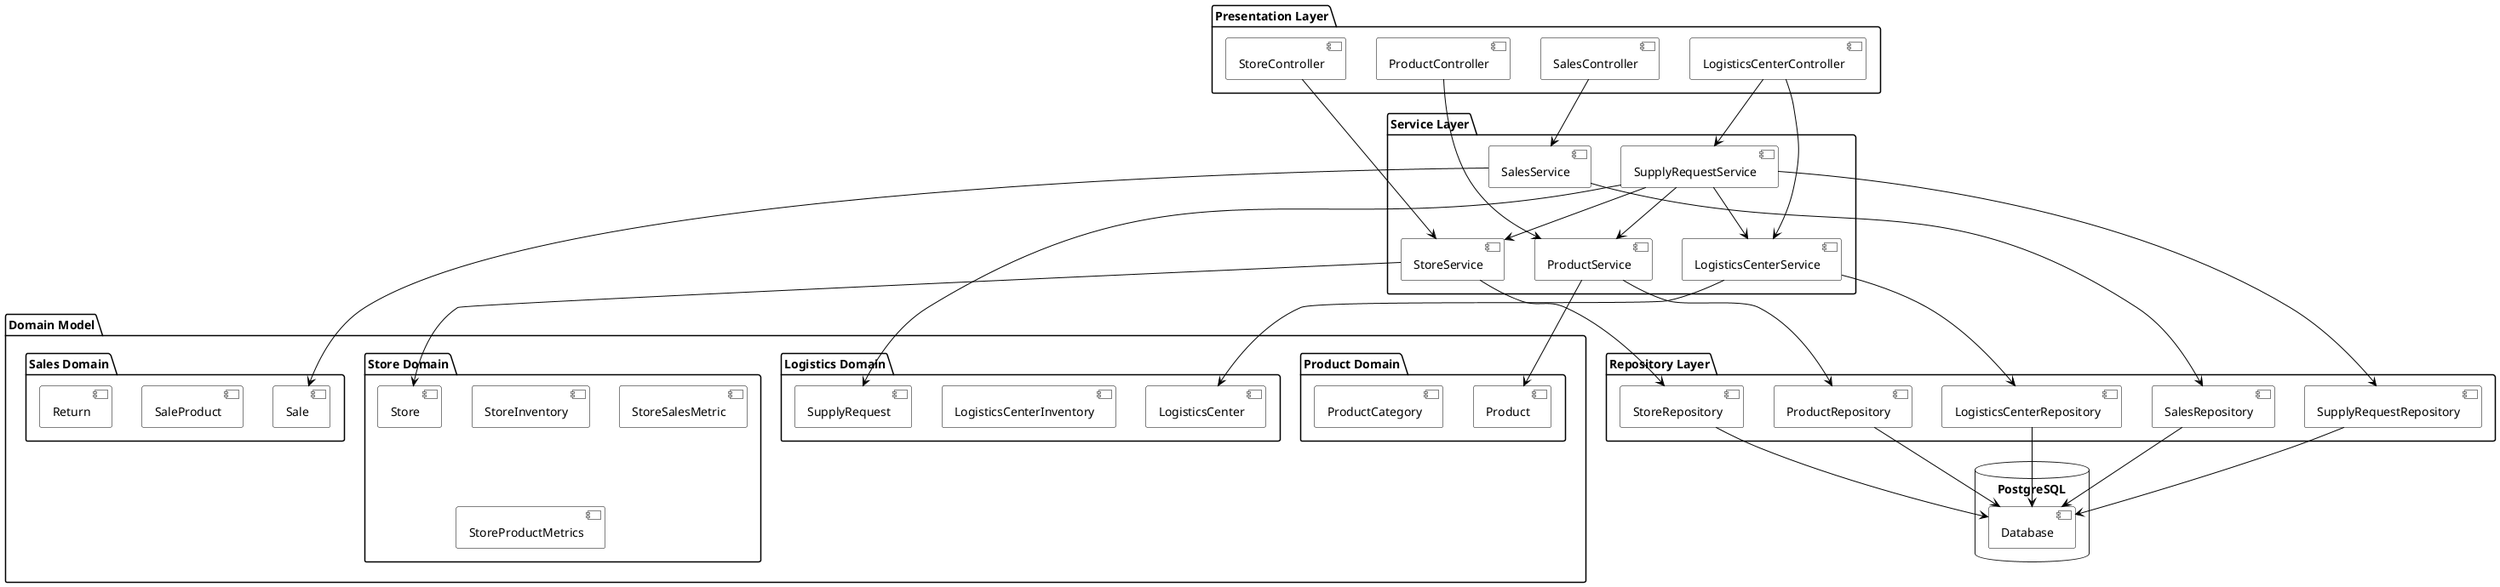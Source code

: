 @startuml
skinparam componentStyle uml2
skinparam component {
    BackgroundColor white
    BorderColor black
    ArrowColor black
}

package "Presentation Layer" {
    [StoreController]
    [ProductController]
    [LogisticsCenterController]
    [SalesController]
}

package "Service Layer" {
    [StoreService]
    [ProductService]
    [LogisticsCenterService]
    [SupplyRequestService]
    [SalesService]
}

package "Domain Model" {
    package "Store Domain" {
        [Store]
        [StoreInventory]
        [StoreSalesMetric]
        [StoreProductMetrics]
    }

    package "Product Domain" {
        [Product]
        [ProductCategory]
    }

    package "Sales Domain" {
        [Sale]
        [SaleProduct]
        [Return]
    }

    package "Logistics Domain" {
        [LogisticsCenter]
        [LogisticsCenterInventory]
        [SupplyRequest]
    }
}

package "Repository Layer" {
    [StoreRepository]
    [ProductRepository]
    [LogisticsCenterRepository]
    [SupplyRequestRepository]
    [SalesRepository]
}

database "PostgreSQL" {
    [Database]
}

' Controller -> Service dependencies
StoreController --> StoreService
ProductController --> ProductService
LogisticsCenterController --> LogisticsCenterService
LogisticsCenterController --> SupplyRequestService
SalesController --> SalesService

' Service -> Domain Model dependencies
StoreService --> Store
ProductService --> Product
LogisticsCenterService --> LogisticsCenter
SupplyRequestService --> SupplyRequest
SalesService --> Sale

' Service -> Repository dependencies
StoreService --> StoreRepository
ProductService --> ProductRepository
LogisticsCenterService --> LogisticsCenterRepository
SupplyRequestService --> SupplyRequestRepository
SalesService --> SalesRepository

' Cross-service dependencies
SupplyRequestService --> StoreService
SupplyRequestService --> ProductService
SupplyRequestService --> LogisticsCenterService

' Repository -> Database dependencies
StoreRepository --> Database
ProductRepository --> Database
LogisticsCenterRepository --> Database
SupplyRequestRepository --> Database
SalesRepository --> Database

@enduml